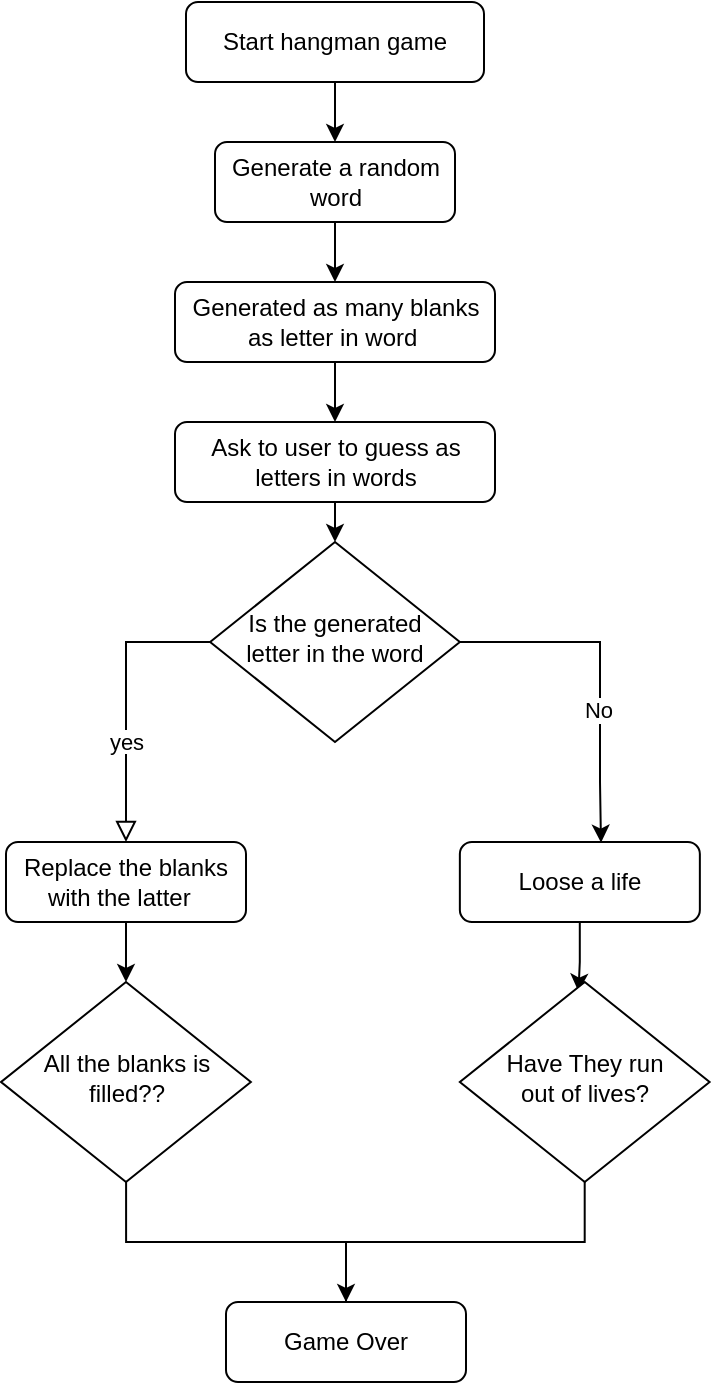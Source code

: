 <mxfile version="14.4.3" type="github">
  <diagram id="C5RBs43oDa-KdzZeNtuy" name="Page-1">
    <mxGraphModel dx="250" dy="153" grid="1" gridSize="10" guides="1" tooltips="1" connect="1" arrows="1" fold="1" page="1" pageScale="1" pageWidth="827" pageHeight="1169" math="0" shadow="0">
      <root>
        <mxCell id="WIyWlLk6GJQsqaUBKTNV-0" />
        <mxCell id="WIyWlLk6GJQsqaUBKTNV-1" parent="WIyWlLk6GJQsqaUBKTNV-0" />
        <mxCell id="yK3tdAG6jBELkIGASDrP-1" style="edgeStyle=orthogonalEdgeStyle;rounded=0;orthogonalLoop=1;jettySize=auto;html=1;exitX=0.5;exitY=1;exitDx=0;exitDy=0;entryX=0.5;entryY=0;entryDx=0;entryDy=0;" edge="1" parent="WIyWlLk6GJQsqaUBKTNV-1" source="WIyWlLk6GJQsqaUBKTNV-3" target="WIyWlLk6GJQsqaUBKTNV-7">
          <mxGeometry relative="1" as="geometry" />
        </mxCell>
        <mxCell id="WIyWlLk6GJQsqaUBKTNV-3" value="Start hangman game" style="rounded=1;whiteSpace=wrap;html=1;fontSize=12;glass=0;strokeWidth=1;shadow=0;" parent="WIyWlLk6GJQsqaUBKTNV-1" vertex="1">
          <mxGeometry x="300" y="20" width="149" height="40" as="geometry" />
        </mxCell>
        <mxCell id="yK3tdAG6jBELkIGASDrP-3" style="edgeStyle=orthogonalEdgeStyle;rounded=0;orthogonalLoop=1;jettySize=auto;html=1;entryX=0.5;entryY=0;entryDx=0;entryDy=0;" edge="1" parent="WIyWlLk6GJQsqaUBKTNV-1" source="WIyWlLk6GJQsqaUBKTNV-7" target="WIyWlLk6GJQsqaUBKTNV-12">
          <mxGeometry relative="1" as="geometry" />
        </mxCell>
        <mxCell id="WIyWlLk6GJQsqaUBKTNV-7" value="Generate a random word" style="rounded=1;whiteSpace=wrap;html=1;fontSize=12;glass=0;strokeWidth=1;shadow=0;" parent="WIyWlLk6GJQsqaUBKTNV-1" vertex="1">
          <mxGeometry x="314.5" y="90" width="120" height="40" as="geometry" />
        </mxCell>
        <mxCell id="WIyWlLk6GJQsqaUBKTNV-8" value="&lt;span style=&quot;background-color: rgb(255 , 255 , 255)&quot;&gt;yes&lt;/span&gt;" style="rounded=0;html=1;jettySize=auto;orthogonalLoop=1;fontSize=11;endArrow=block;endFill=0;endSize=8;strokeWidth=1;shadow=0;labelBackgroundColor=none;edgeStyle=orthogonalEdgeStyle;" parent="WIyWlLk6GJQsqaUBKTNV-1" source="WIyWlLk6GJQsqaUBKTNV-10" target="WIyWlLk6GJQsqaUBKTNV-11" edge="1">
          <mxGeometry x="0.302" relative="1" as="geometry">
            <mxPoint as="offset" />
            <Array as="points">
              <mxPoint x="270" y="340" />
            </Array>
          </mxGeometry>
        </mxCell>
        <mxCell id="yK3tdAG6jBELkIGASDrP-13" style="edgeStyle=orthogonalEdgeStyle;rounded=0;orthogonalLoop=1;jettySize=auto;html=1;exitX=1;exitY=0.5;exitDx=0;exitDy=0;entryX=0.588;entryY=0.008;entryDx=0;entryDy=0;entryPerimeter=0;" edge="1" parent="WIyWlLk6GJQsqaUBKTNV-1" source="WIyWlLk6GJQsqaUBKTNV-10" target="yK3tdAG6jBELkIGASDrP-8">
          <mxGeometry relative="1" as="geometry">
            <Array as="points">
              <mxPoint x="507" y="340" />
              <mxPoint x="507" y="410" />
              <mxPoint x="508" y="410" />
            </Array>
          </mxGeometry>
        </mxCell>
        <mxCell id="yK3tdAG6jBELkIGASDrP-14" value="No" style="edgeLabel;html=1;align=center;verticalAlign=middle;resizable=0;points=[];" vertex="1" connectable="0" parent="yK3tdAG6jBELkIGASDrP-13">
          <mxGeometry x="0.61" y="1" relative="1" as="geometry">
            <mxPoint x="-2.63" y="-33.43" as="offset" />
          </mxGeometry>
        </mxCell>
        <mxCell id="WIyWlLk6GJQsqaUBKTNV-10" value="Is the generated letter in the word" style="rhombus;whiteSpace=wrap;html=1;shadow=0;fontFamily=Helvetica;fontSize=12;align=center;strokeWidth=1;spacing=6;spacingTop=-4;" parent="WIyWlLk6GJQsqaUBKTNV-1" vertex="1">
          <mxGeometry x="312.06" y="290" width="124.87" height="100" as="geometry" />
        </mxCell>
        <mxCell id="yK3tdAG6jBELkIGASDrP-22" style="edgeStyle=orthogonalEdgeStyle;rounded=0;orthogonalLoop=1;jettySize=auto;html=1;entryX=0.5;entryY=0;entryDx=0;entryDy=0;" edge="1" parent="WIyWlLk6GJQsqaUBKTNV-1" source="WIyWlLk6GJQsqaUBKTNV-11" target="yK3tdAG6jBELkIGASDrP-16">
          <mxGeometry relative="1" as="geometry" />
        </mxCell>
        <mxCell id="WIyWlLk6GJQsqaUBKTNV-11" value="Replace the blanks with the latter&amp;nbsp;&amp;nbsp;" style="rounded=1;whiteSpace=wrap;html=1;fontSize=12;glass=0;strokeWidth=1;shadow=0;" parent="WIyWlLk6GJQsqaUBKTNV-1" vertex="1">
          <mxGeometry x="210" y="440" width="120" height="40" as="geometry" />
        </mxCell>
        <mxCell id="yK3tdAG6jBELkIGASDrP-6" style="edgeStyle=orthogonalEdgeStyle;rounded=0;orthogonalLoop=1;jettySize=auto;html=1;entryX=0.5;entryY=0;entryDx=0;entryDy=0;" edge="1" parent="WIyWlLk6GJQsqaUBKTNV-1" source="WIyWlLk6GJQsqaUBKTNV-12" target="yK3tdAG6jBELkIGASDrP-5">
          <mxGeometry relative="1" as="geometry" />
        </mxCell>
        <mxCell id="WIyWlLk6GJQsqaUBKTNV-12" value="Generated as many blanks as letter in word&amp;nbsp;" style="rounded=1;whiteSpace=wrap;html=1;fontSize=12;glass=0;strokeWidth=1;shadow=0;" parent="WIyWlLk6GJQsqaUBKTNV-1" vertex="1">
          <mxGeometry x="294.5" y="160" width="160" height="40" as="geometry" />
        </mxCell>
        <mxCell id="yK3tdAG6jBELkIGASDrP-11" style="edgeStyle=orthogonalEdgeStyle;rounded=0;orthogonalLoop=1;jettySize=auto;html=1;" edge="1" parent="WIyWlLk6GJQsqaUBKTNV-1" source="yK3tdAG6jBELkIGASDrP-5" target="WIyWlLk6GJQsqaUBKTNV-10">
          <mxGeometry relative="1" as="geometry" />
        </mxCell>
        <mxCell id="yK3tdAG6jBELkIGASDrP-5" value="Ask to user to guess as letters in words" style="rounded=1;whiteSpace=wrap;html=1;fontSize=12;glass=0;strokeWidth=1;shadow=0;" vertex="1" parent="WIyWlLk6GJQsqaUBKTNV-1">
          <mxGeometry x="294.5" y="230" width="160" height="40" as="geometry" />
        </mxCell>
        <mxCell id="yK3tdAG6jBELkIGASDrP-23" style="edgeStyle=orthogonalEdgeStyle;rounded=0;orthogonalLoop=1;jettySize=auto;html=1;entryX=0.475;entryY=0.048;entryDx=0;entryDy=0;entryPerimeter=0;" edge="1" parent="WIyWlLk6GJQsqaUBKTNV-1" source="yK3tdAG6jBELkIGASDrP-8" target="yK3tdAG6jBELkIGASDrP-15">
          <mxGeometry relative="1" as="geometry" />
        </mxCell>
        <mxCell id="yK3tdAG6jBELkIGASDrP-8" value="Loose a life" style="rounded=1;whiteSpace=wrap;html=1;fontSize=12;glass=0;strokeWidth=1;shadow=0;" vertex="1" parent="WIyWlLk6GJQsqaUBKTNV-1">
          <mxGeometry x="436.93" y="440" width="120" height="40" as="geometry" />
        </mxCell>
        <mxCell id="yK3tdAG6jBELkIGASDrP-20" style="edgeStyle=orthogonalEdgeStyle;rounded=0;orthogonalLoop=1;jettySize=auto;html=1;" edge="1" parent="WIyWlLk6GJQsqaUBKTNV-1" source="yK3tdAG6jBELkIGASDrP-15" target="yK3tdAG6jBELkIGASDrP-17">
          <mxGeometry relative="1" as="geometry">
            <Array as="points">
              <mxPoint x="499" y="640" />
              <mxPoint x="380" y="640" />
            </Array>
          </mxGeometry>
        </mxCell>
        <mxCell id="yK3tdAG6jBELkIGASDrP-15" value="Have They run&lt;br&gt;out of lives?" style="rhombus;whiteSpace=wrap;html=1;shadow=0;fontFamily=Helvetica;fontSize=12;align=center;strokeWidth=1;spacing=6;spacingTop=-4;" vertex="1" parent="WIyWlLk6GJQsqaUBKTNV-1">
          <mxGeometry x="436.93" y="510" width="124.87" height="100" as="geometry" />
        </mxCell>
        <mxCell id="yK3tdAG6jBELkIGASDrP-21" style="edgeStyle=orthogonalEdgeStyle;rounded=0;orthogonalLoop=1;jettySize=auto;html=1;entryX=0.5;entryY=0;entryDx=0;entryDy=0;" edge="1" parent="WIyWlLk6GJQsqaUBKTNV-1" source="yK3tdAG6jBELkIGASDrP-16" target="yK3tdAG6jBELkIGASDrP-17">
          <mxGeometry relative="1" as="geometry">
            <Array as="points">
              <mxPoint x="270" y="640" />
              <mxPoint x="380" y="640" />
              <mxPoint x="380" y="680" />
            </Array>
          </mxGeometry>
        </mxCell>
        <mxCell id="yK3tdAG6jBELkIGASDrP-16" value="All the blanks is filled??" style="rhombus;whiteSpace=wrap;html=1;shadow=0;fontFamily=Helvetica;fontSize=12;align=center;strokeWidth=1;spacing=6;spacingTop=-4;" vertex="1" parent="WIyWlLk6GJQsqaUBKTNV-1">
          <mxGeometry x="207.56" y="510" width="124.87" height="100" as="geometry" />
        </mxCell>
        <mxCell id="yK3tdAG6jBELkIGASDrP-17" value="Game Over" style="rounded=1;whiteSpace=wrap;html=1;fontSize=12;glass=0;strokeWidth=1;shadow=0;" vertex="1" parent="WIyWlLk6GJQsqaUBKTNV-1">
          <mxGeometry x="320" y="670" width="120" height="40" as="geometry" />
        </mxCell>
      </root>
    </mxGraphModel>
  </diagram>
</mxfile>
